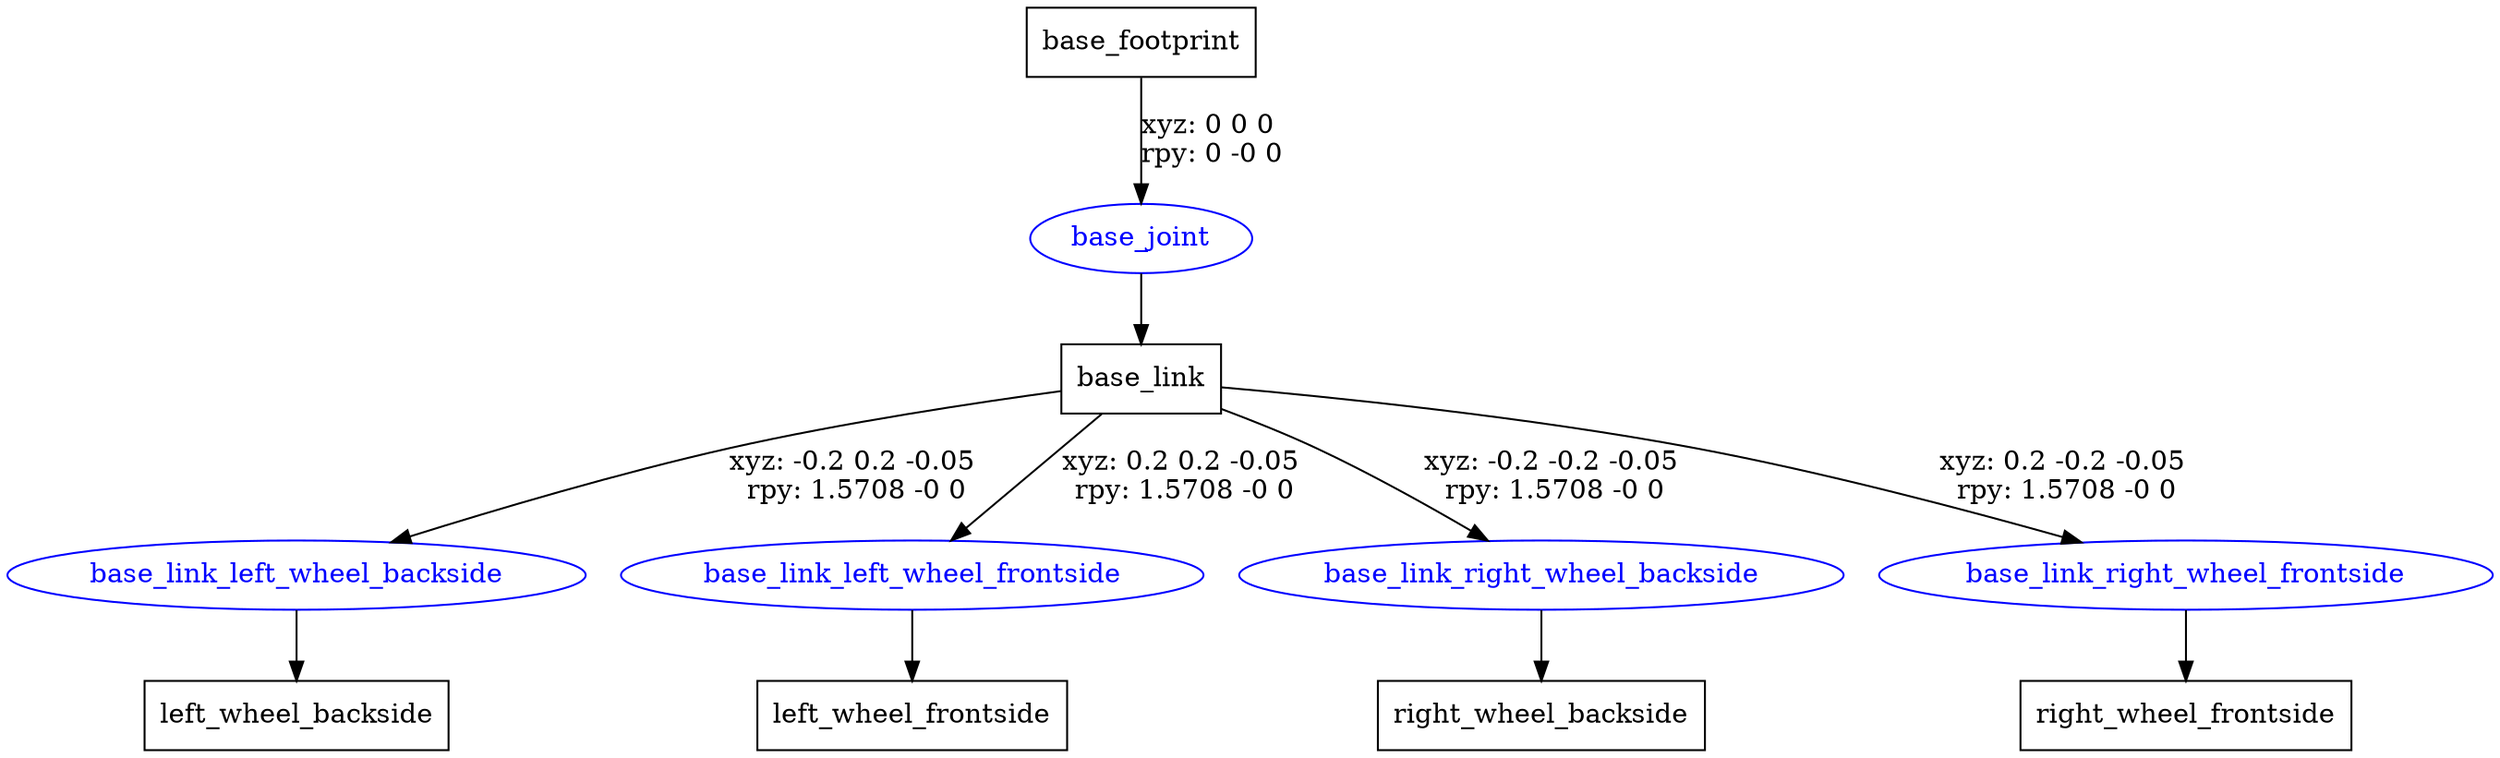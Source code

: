 digraph G {
node [shape=box];
"base_footprint" [label="base_footprint"];
"base_link" [label="base_link"];
"left_wheel_backside" [label="left_wheel_backside"];
"left_wheel_frontside" [label="left_wheel_frontside"];
"right_wheel_backside" [label="right_wheel_backside"];
"right_wheel_frontside" [label="right_wheel_frontside"];
node [shape=ellipse, color=blue, fontcolor=blue];
"base_footprint" -> "base_joint" [label="xyz: 0 0 0 \nrpy: 0 -0 0"]
"base_joint" -> "base_link"
"base_link" -> "base_link_left_wheel_backside" [label="xyz: -0.2 0.2 -0.05 \nrpy: 1.5708 -0 0"]
"base_link_left_wheel_backside" -> "left_wheel_backside"
"base_link" -> "base_link_left_wheel_frontside" [label="xyz: 0.2 0.2 -0.05 \nrpy: 1.5708 -0 0"]
"base_link_left_wheel_frontside" -> "left_wheel_frontside"
"base_link" -> "base_link_right_wheel_backside" [label="xyz: -0.2 -0.2 -0.05 \nrpy: 1.5708 -0 0"]
"base_link_right_wheel_backside" -> "right_wheel_backside"
"base_link" -> "base_link_right_wheel_frontside" [label="xyz: 0.2 -0.2 -0.05 \nrpy: 1.5708 -0 0"]
"base_link_right_wheel_frontside" -> "right_wheel_frontside"
}
